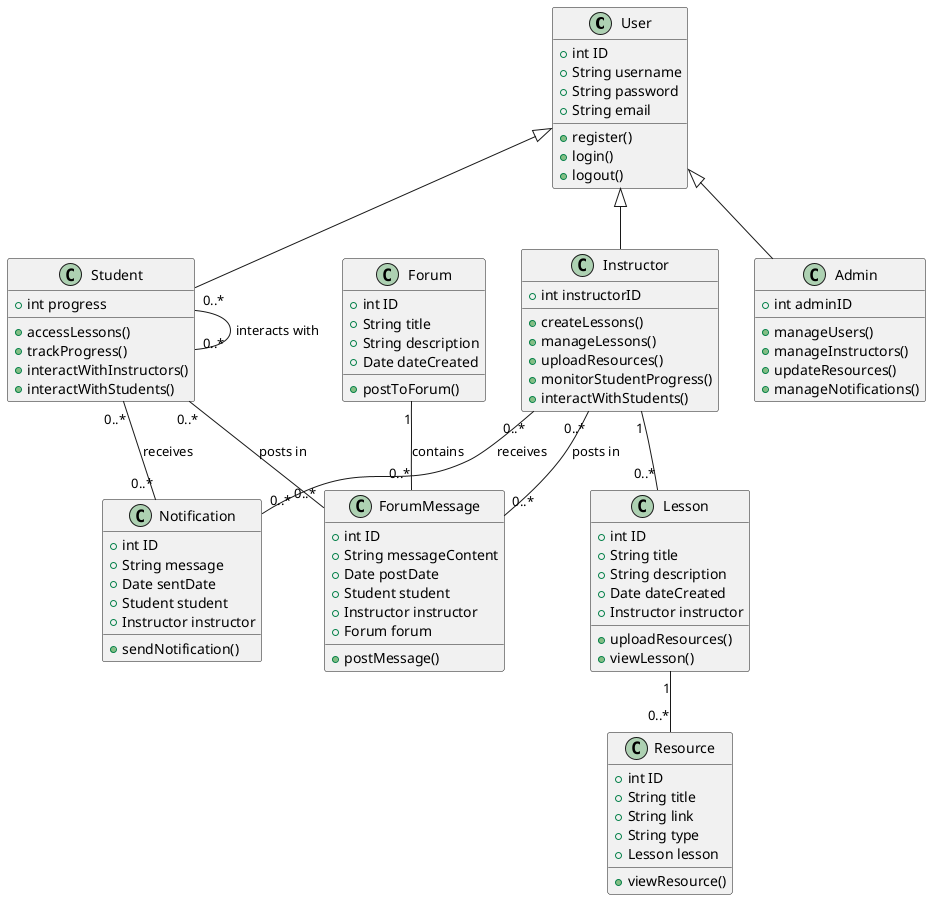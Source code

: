 @startuml
class User {
  +int ID
  +String username
  +String password
  +String email
  +register()
  +login()
  +logout()
}

class Student {
  +int progress
  +accessLessons()
  +trackProgress()
  +interactWithInstructors()
  +interactWithStudents()
}

class Instructor {
  +int instructorID
  +createLessons()
  +manageLessons()
  +uploadResources()
  +monitorStudentProgress()
  +interactWithStudents()
}

class Admin {
  +int adminID
  +manageUsers()
  +manageInstructors()
  +updateResources()
  +manageNotifications()
}

class Lesson {
  +int ID
  +String title
  +String description
  +Date dateCreated
  +Instructor instructor
  +uploadResources()
  +viewLesson()
}

class Resource {
  +int ID
  +String title
  +String link
  +String type
  +Lesson lesson
  +viewResource()
}

class Forum {
  +int ID
  +String title
  +String description
  +Date dateCreated
  +postToForum()
}

class ForumMessage {
  +int ID
  +String messageContent
  +Date postDate
  +Student student
  +Instructor instructor
  +Forum forum
  +postMessage()
}

class Notification {
  +int ID
  +String message
  +Date sentDate
  +Student student
  +Instructor instructor
  +sendNotification()
}

User <|-- Student
User <|-- Instructor
User <|-- Admin
Instructor "1" -- "0..*" Lesson
Lesson "1" -- "0..*" Resource
Student "0..*" -- "0..*" ForumMessage : "posts in"
Instructor "0..*" -- "0..*" ForumMessage : "posts in"
Student "0..*" -- "0..*" Student : "interacts with"
Forum "1" -- "0..*" ForumMessage : "contains"
Student "0..*" -- "0..*" Notification : "receives"
Instructor "0..*" -- "0..*" Notification : "receives"

@enduml
